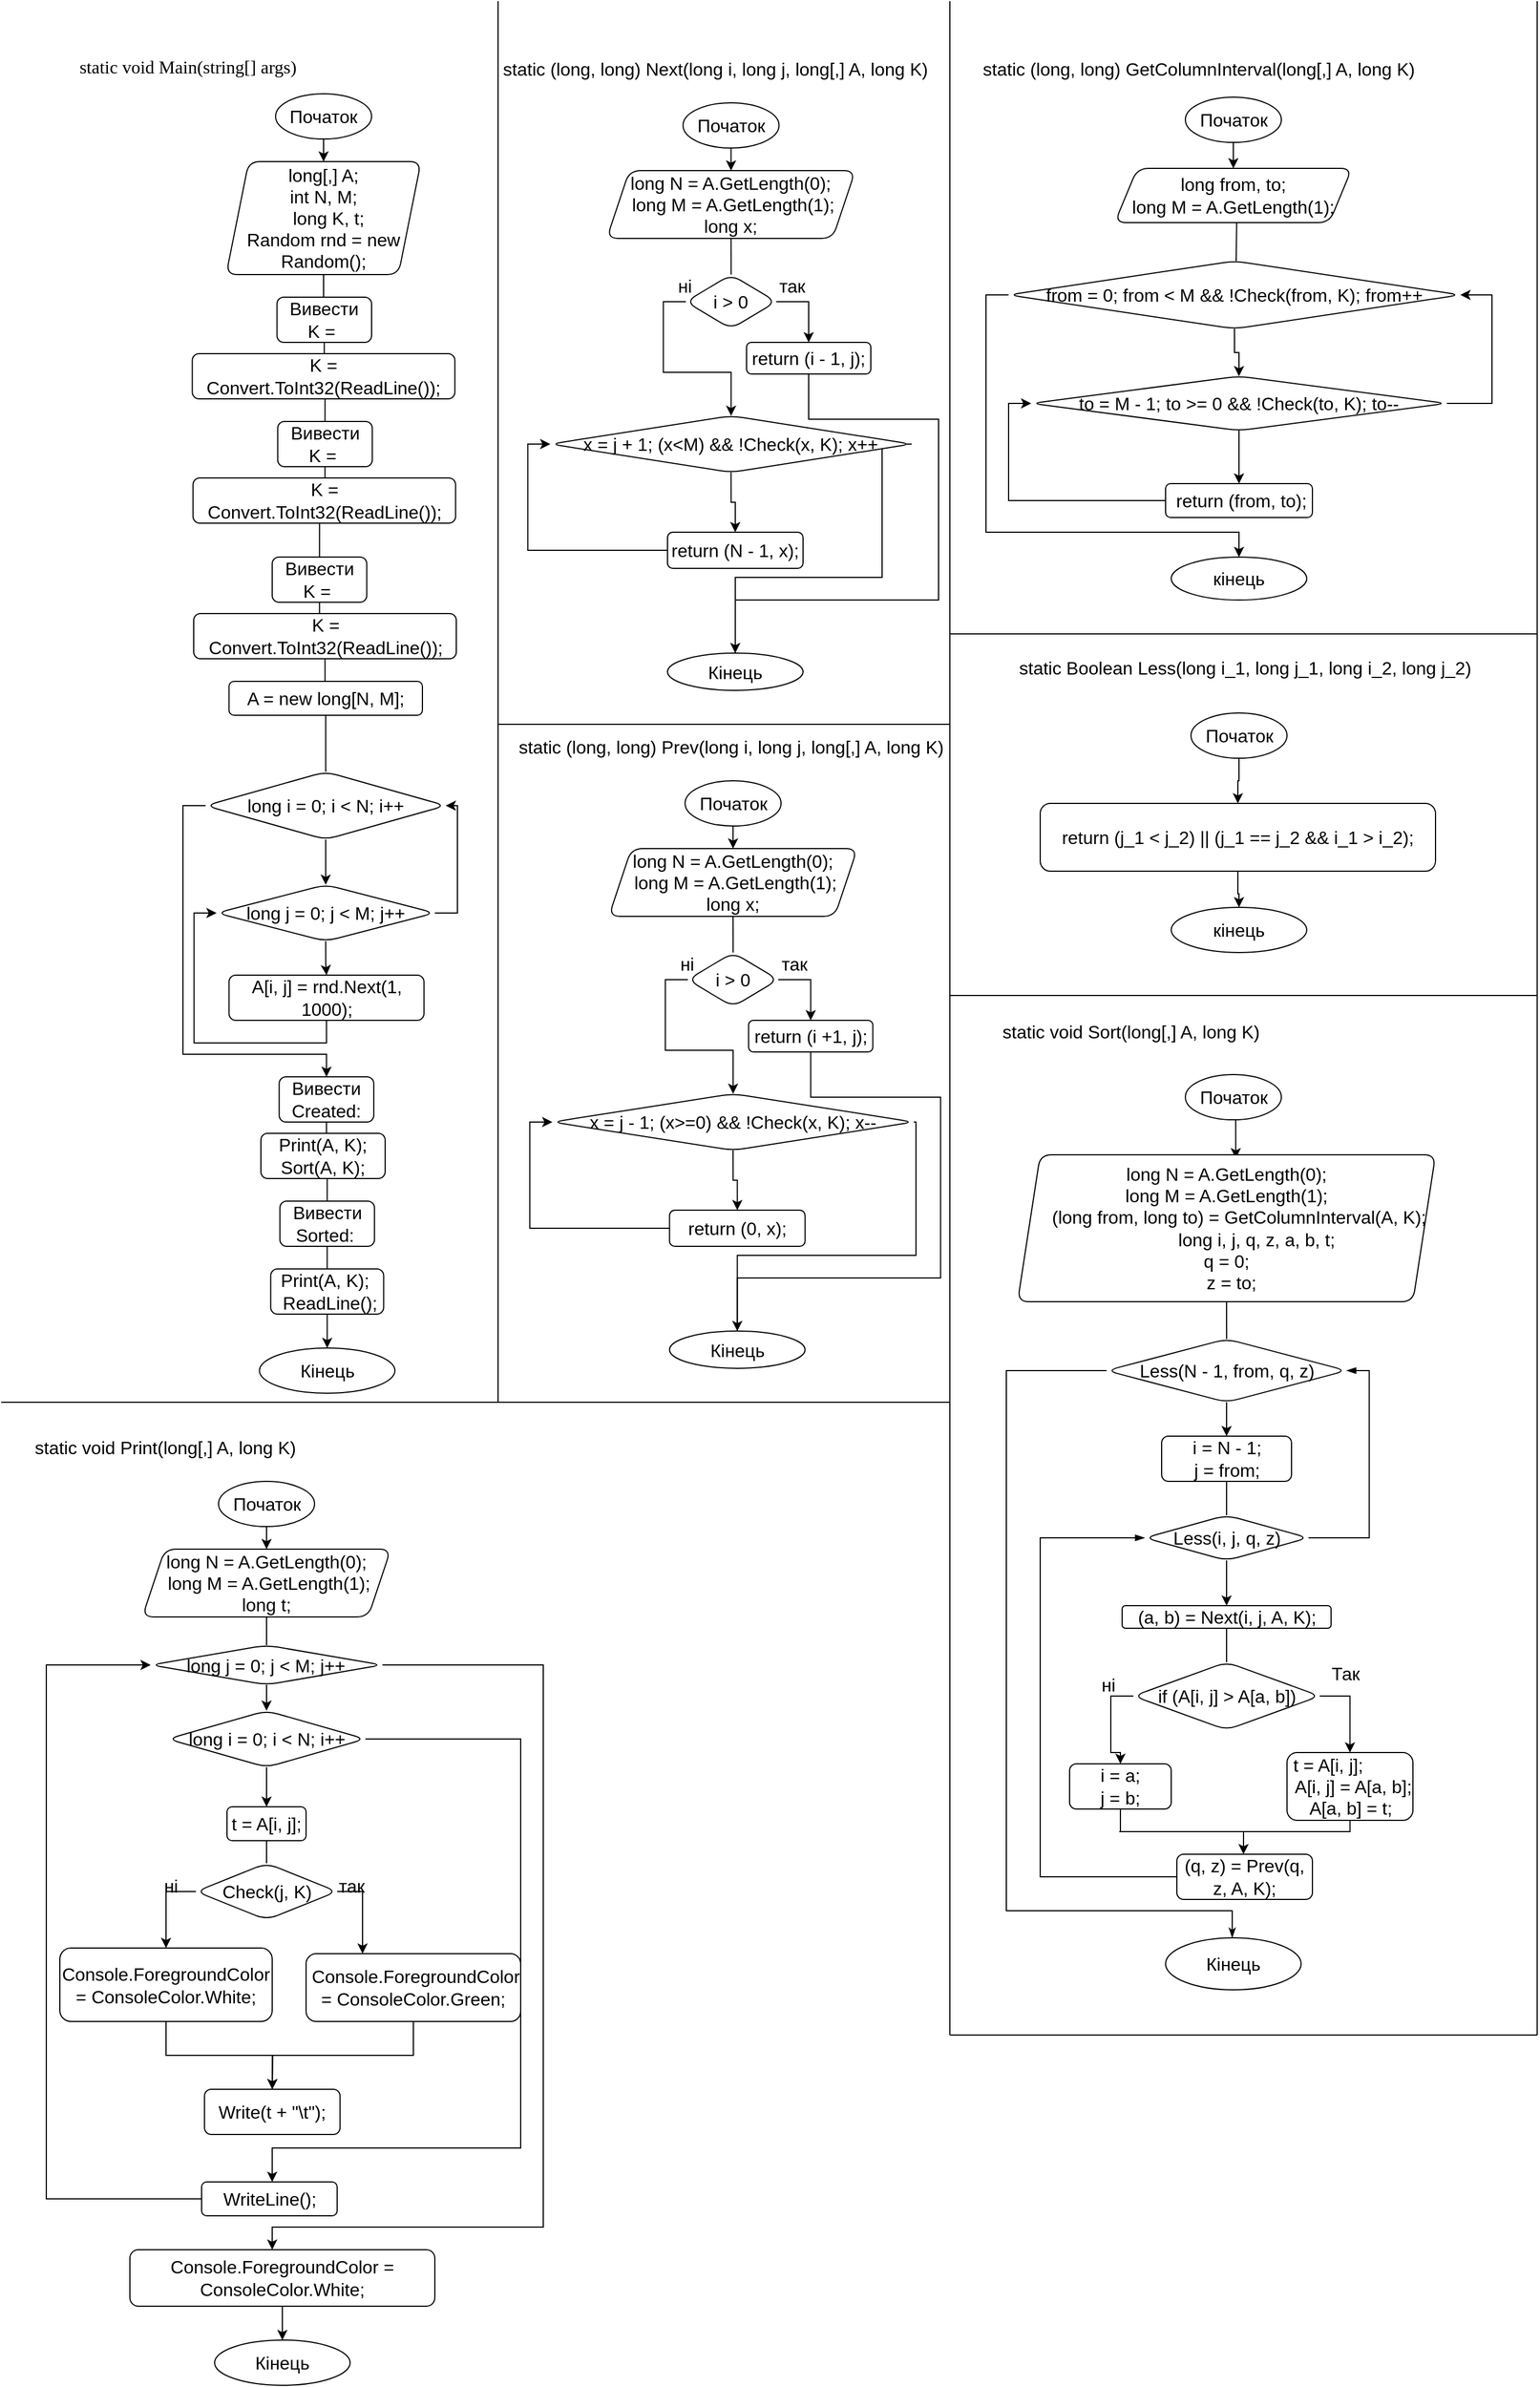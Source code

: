 <mxfile version="15.9.6" type="github">
  <diagram id="_CrB7jmD-zcUezFovFIp" name="Page-1">
    <mxGraphModel dx="889" dy="1256" grid="1" gridSize="10" guides="1" tooltips="1" connect="1" arrows="1" fold="1" page="1" pageScale="1" pageWidth="827" pageHeight="1169" math="0" shadow="0">
      <root>
        <mxCell id="0" />
        <mxCell id="1" parent="0" />
        <mxCell id="nzrLz13nqQp0oSJpw0R1-1" value="&lt;span lang=&quot;EN-US&quot; style=&quot;line-height: 107% ; font-family: &amp;#34;consolas&amp;#34;&quot;&gt;&lt;font style=&quot;font-size: 16px&quot;&gt;static void Main(string[] args)&lt;/font&gt;&lt;/span&gt;" style="text;html=1;align=center;verticalAlign=middle;resizable=0;points=[];autosize=1;strokeColor=none;fillColor=none;strokeWidth=12;" vertex="1" parent="1">
          <mxGeometry x="20" y="50" width="290" height="20" as="geometry" />
        </mxCell>
        <mxCell id="nzrLz13nqQp0oSJpw0R1-3" style="edgeStyle=orthogonalEdgeStyle;rounded=0;orthogonalLoop=1;jettySize=auto;html=1;exitX=0.5;exitY=1;exitDx=0;exitDy=0;fontSize=16;" edge="1" parent="1" source="nzrLz13nqQp0oSJpw0R1-2" target="nzrLz13nqQp0oSJpw0R1-4">
          <mxGeometry relative="1" as="geometry">
            <mxPoint x="286" y="152" as="targetPoint" />
            <Array as="points">
              <mxPoint x="286" y="152" />
              <mxPoint x="286" y="152" />
            </Array>
          </mxGeometry>
        </mxCell>
        <mxCell id="nzrLz13nqQp0oSJpw0R1-2" value="Початок" style="ellipse;whiteSpace=wrap;html=1;fontSize=16;strokeWidth=1;" vertex="1" parent="1">
          <mxGeometry x="243" y="82" width="85" height="40" as="geometry" />
        </mxCell>
        <mxCell id="nzrLz13nqQp0oSJpw0R1-6" style="edgeStyle=orthogonalEdgeStyle;rounded=0;orthogonalLoop=1;jettySize=auto;html=1;exitX=0.5;exitY=1;exitDx=0;exitDy=0;fontSize=16;endArrow=none;endFill=0;" edge="1" parent="1" source="nzrLz13nqQp0oSJpw0R1-4" target="nzrLz13nqQp0oSJpw0R1-8">
          <mxGeometry relative="1" as="geometry">
            <mxPoint x="286" y="262" as="targetPoint" />
          </mxGeometry>
        </mxCell>
        <mxCell id="nzrLz13nqQp0oSJpw0R1-4" value="&lt;div&gt;long[,] A;&lt;/div&gt;&lt;div&gt;int N, M;&lt;/div&gt;&lt;div&gt;&amp;nbsp; long K, t;&lt;/div&gt;&lt;div&gt;Random rnd = new Random();&lt;br&gt;&lt;/div&gt;" style="shape=parallelogram;perimeter=parallelogramPerimeter;whiteSpace=wrap;html=1;fixedSize=1;fontSize=16;strokeWidth=1;rounded=1;" vertex="1" parent="1">
          <mxGeometry x="199.25" y="142" width="172.5" height="100" as="geometry" />
        </mxCell>
        <mxCell id="nzrLz13nqQp0oSJpw0R1-9" style="edgeStyle=orthogonalEdgeStyle;rounded=0;orthogonalLoop=1;jettySize=auto;html=1;exitX=0.5;exitY=1;exitDx=0;exitDy=0;fontSize=16;endArrow=none;endFill=0;" edge="1" parent="1" source="nzrLz13nqQp0oSJpw0R1-8" target="nzrLz13nqQp0oSJpw0R1-10">
          <mxGeometry relative="1" as="geometry">
            <mxPoint x="286" y="312" as="targetPoint" />
          </mxGeometry>
        </mxCell>
        <mxCell id="nzrLz13nqQp0oSJpw0R1-8" value="Вивести&lt;br&gt;K =&amp;nbsp;" style="rounded=1;whiteSpace=wrap;html=1;fontSize=16;strokeWidth=1;" vertex="1" parent="1">
          <mxGeometry x="244.25" y="262" width="83.75" height="40" as="geometry" />
        </mxCell>
        <mxCell id="nzrLz13nqQp0oSJpw0R1-19" style="edgeStyle=orthogonalEdgeStyle;rounded=0;orthogonalLoop=1;jettySize=auto;html=1;exitX=0.5;exitY=1;exitDx=0;exitDy=0;entryX=0.5;entryY=0;entryDx=0;entryDy=0;fontSize=16;endArrow=none;endFill=0;" edge="1" parent="1" source="nzrLz13nqQp0oSJpw0R1-10" target="nzrLz13nqQp0oSJpw0R1-12">
          <mxGeometry relative="1" as="geometry" />
        </mxCell>
        <mxCell id="nzrLz13nqQp0oSJpw0R1-10" value="K = Convert.ToInt32(ReadLine());" style="rounded=1;whiteSpace=wrap;html=1;fontSize=16;strokeWidth=1;" vertex="1" parent="1">
          <mxGeometry x="169.25" y="312" width="232.5" height="40" as="geometry" />
        </mxCell>
        <mxCell id="nzrLz13nqQp0oSJpw0R1-11" style="edgeStyle=orthogonalEdgeStyle;rounded=0;orthogonalLoop=1;jettySize=auto;html=1;exitX=0.5;exitY=1;exitDx=0;exitDy=0;fontSize=16;endArrow=none;endFill=0;" edge="1" source="nzrLz13nqQp0oSJpw0R1-12" target="nzrLz13nqQp0oSJpw0R1-13" parent="1">
          <mxGeometry relative="1" as="geometry">
            <mxPoint x="286.63" y="422" as="targetPoint" />
          </mxGeometry>
        </mxCell>
        <mxCell id="nzrLz13nqQp0oSJpw0R1-12" value="Вивести&lt;br&gt;K =&amp;nbsp;" style="rounded=1;whiteSpace=wrap;html=1;fontSize=16;strokeWidth=1;" vertex="1" parent="1">
          <mxGeometry x="244.88" y="372" width="83.75" height="40" as="geometry" />
        </mxCell>
        <mxCell id="nzrLz13nqQp0oSJpw0R1-20" style="edgeStyle=orthogonalEdgeStyle;rounded=0;orthogonalLoop=1;jettySize=auto;html=1;exitX=0.5;exitY=1;exitDx=0;exitDy=0;entryX=0.5;entryY=0;entryDx=0;entryDy=0;fontSize=16;endArrow=none;endFill=0;" edge="1" parent="1" source="nzrLz13nqQp0oSJpw0R1-13" target="nzrLz13nqQp0oSJpw0R1-17">
          <mxGeometry relative="1" as="geometry" />
        </mxCell>
        <mxCell id="nzrLz13nqQp0oSJpw0R1-13" value="K = Convert.ToInt32(ReadLine());" style="rounded=1;whiteSpace=wrap;html=1;fontSize=16;strokeWidth=1;" vertex="1" parent="1">
          <mxGeometry x="169.88" y="422" width="232.5" height="40" as="geometry" />
        </mxCell>
        <mxCell id="nzrLz13nqQp0oSJpw0R1-16" style="edgeStyle=orthogonalEdgeStyle;rounded=0;orthogonalLoop=1;jettySize=auto;html=1;exitX=0.5;exitY=1;exitDx=0;exitDy=0;fontSize=16;endArrow=none;endFill=0;" edge="1" source="nzrLz13nqQp0oSJpw0R1-17" target="nzrLz13nqQp0oSJpw0R1-18" parent="1">
          <mxGeometry relative="1" as="geometry">
            <mxPoint x="287.26" y="542" as="targetPoint" />
          </mxGeometry>
        </mxCell>
        <mxCell id="nzrLz13nqQp0oSJpw0R1-17" value="Вивести&lt;br&gt;K =&amp;nbsp;" style="rounded=1;whiteSpace=wrap;html=1;fontSize=16;strokeWidth=1;" vertex="1" parent="1">
          <mxGeometry x="240" y="492" width="83.75" height="40" as="geometry" />
        </mxCell>
        <mxCell id="nzrLz13nqQp0oSJpw0R1-21" style="edgeStyle=orthogonalEdgeStyle;rounded=0;orthogonalLoop=1;jettySize=auto;html=1;exitX=0.5;exitY=1;exitDx=0;exitDy=0;fontSize=16;endArrow=none;endFill=0;" edge="1" parent="1" source="nzrLz13nqQp0oSJpw0R1-18" target="nzrLz13nqQp0oSJpw0R1-22">
          <mxGeometry relative="1" as="geometry">
            <mxPoint x="287" y="602" as="targetPoint" />
          </mxGeometry>
        </mxCell>
        <mxCell id="nzrLz13nqQp0oSJpw0R1-18" value="K = Convert.ToInt32(ReadLine());" style="rounded=1;whiteSpace=wrap;html=1;fontSize=16;strokeWidth=1;" vertex="1" parent="1">
          <mxGeometry x="170.51" y="542" width="232.5" height="40" as="geometry" />
        </mxCell>
        <mxCell id="nzrLz13nqQp0oSJpw0R1-23" style="edgeStyle=orthogonalEdgeStyle;rounded=0;orthogonalLoop=1;jettySize=auto;html=1;exitX=0.5;exitY=1;exitDx=0;exitDy=0;fontSize=16;endArrow=none;endFill=0;" edge="1" parent="1" source="nzrLz13nqQp0oSJpw0R1-22" target="nzrLz13nqQp0oSJpw0R1-24">
          <mxGeometry relative="1" as="geometry">
            <mxPoint x="286.909" y="662" as="targetPoint" />
          </mxGeometry>
        </mxCell>
        <mxCell id="nzrLz13nqQp0oSJpw0R1-22" value="A = new long[N, M];" style="rounded=1;whiteSpace=wrap;html=1;fontSize=16;strokeWidth=1;" vertex="1" parent="1">
          <mxGeometry x="201.76" y="602" width="171.24" height="30" as="geometry" />
        </mxCell>
        <mxCell id="nzrLz13nqQp0oSJpw0R1-25" style="edgeStyle=orthogonalEdgeStyle;rounded=0;orthogonalLoop=1;jettySize=auto;html=1;exitX=0.5;exitY=1;exitDx=0;exitDy=0;fontSize=16;endArrow=classic;endFill=1;" edge="1" parent="1" source="nzrLz13nqQp0oSJpw0R1-24" target="nzrLz13nqQp0oSJpw0R1-26">
          <mxGeometry relative="1" as="geometry">
            <mxPoint x="287.75" y="782.0" as="targetPoint" />
          </mxGeometry>
        </mxCell>
        <mxCell id="nzrLz13nqQp0oSJpw0R1-31" style="edgeStyle=orthogonalEdgeStyle;rounded=0;orthogonalLoop=1;jettySize=auto;html=1;exitX=0;exitY=0.5;exitDx=0;exitDy=0;fontSize=16;endArrow=classic;endFill=1;entryX=0.5;entryY=0;entryDx=0;entryDy=0;" edge="1" parent="1" source="nzrLz13nqQp0oSJpw0R1-24" target="nzrLz13nqQp0oSJpw0R1-34">
          <mxGeometry relative="1" as="geometry">
            <mxPoint x="290" y="972.0" as="targetPoint" />
            <Array as="points">
              <mxPoint x="161" y="712" />
              <mxPoint x="161" y="932" />
              <mxPoint x="288" y="932" />
            </Array>
          </mxGeometry>
        </mxCell>
        <mxCell id="nzrLz13nqQp0oSJpw0R1-24" value="long i = 0; i &amp;lt; N; i++" style="rhombus;whiteSpace=wrap;html=1;rounded=1;fontSize=16;strokeWidth=1;" vertex="1" parent="1">
          <mxGeometry x="181.07" y="682" width="212.61" height="60" as="geometry" />
        </mxCell>
        <mxCell id="nzrLz13nqQp0oSJpw0R1-27" style="edgeStyle=orthogonalEdgeStyle;rounded=0;orthogonalLoop=1;jettySize=auto;html=1;exitX=0.5;exitY=1;exitDx=0;exitDy=0;fontSize=16;endArrow=classic;endFill=1;" edge="1" parent="1" source="nzrLz13nqQp0oSJpw0R1-26" target="nzrLz13nqQp0oSJpw0R1-28">
          <mxGeometry relative="1" as="geometry">
            <mxPoint x="287.75" y="862.0" as="targetPoint" />
          </mxGeometry>
        </mxCell>
        <mxCell id="nzrLz13nqQp0oSJpw0R1-30" style="edgeStyle=orthogonalEdgeStyle;rounded=0;orthogonalLoop=1;jettySize=auto;html=1;exitX=1;exitY=0.5;exitDx=0;exitDy=0;entryX=1;entryY=0.5;entryDx=0;entryDy=0;fontSize=16;endArrow=classic;endFill=1;" edge="1" parent="1" source="nzrLz13nqQp0oSJpw0R1-26" target="nzrLz13nqQp0oSJpw0R1-24">
          <mxGeometry relative="1" as="geometry" />
        </mxCell>
        <mxCell id="nzrLz13nqQp0oSJpw0R1-26" value="long j = 0; j &amp;lt; M; j++" style="rhombus;whiteSpace=wrap;html=1;rounded=1;fontSize=16;strokeWidth=1;" vertex="1" parent="1">
          <mxGeometry x="190.76" y="782" width="193.24" height="50" as="geometry" />
        </mxCell>
        <mxCell id="nzrLz13nqQp0oSJpw0R1-29" style="edgeStyle=orthogonalEdgeStyle;rounded=0;orthogonalLoop=1;jettySize=auto;html=1;exitX=0.5;exitY=1;exitDx=0;exitDy=0;fontSize=16;endArrow=classic;endFill=1;entryX=0;entryY=0.5;entryDx=0;entryDy=0;" edge="1" parent="1" source="nzrLz13nqQp0oSJpw0R1-28" target="nzrLz13nqQp0oSJpw0R1-26">
          <mxGeometry relative="1" as="geometry">
            <mxPoint x="120" y="812.0" as="targetPoint" />
          </mxGeometry>
        </mxCell>
        <mxCell id="nzrLz13nqQp0oSJpw0R1-28" value="A[i, j] = rnd.Next(1, 1000);" style="rounded=1;whiteSpace=wrap;html=1;fontSize=16;strokeWidth=1;" vertex="1" parent="1">
          <mxGeometry x="201.76" y="862" width="172.62" height="40" as="geometry" />
        </mxCell>
        <mxCell id="nzrLz13nqQp0oSJpw0R1-33" style="edgeStyle=orthogonalEdgeStyle;rounded=0;orthogonalLoop=1;jettySize=auto;html=1;exitX=0.5;exitY=1;exitDx=0;exitDy=0;fontSize=16;endArrow=none;endFill=0;" edge="1" source="nzrLz13nqQp0oSJpw0R1-34" target="nzrLz13nqQp0oSJpw0R1-36" parent="1">
          <mxGeometry relative="1" as="geometry">
            <mxPoint x="287.94" y="1002" as="targetPoint" />
          </mxGeometry>
        </mxCell>
        <mxCell id="nzrLz13nqQp0oSJpw0R1-34" value="Вивести&lt;br&gt;Created:" style="rounded=1;whiteSpace=wrap;html=1;fontSize=16;strokeWidth=1;" vertex="1" parent="1">
          <mxGeometry x="246.19" y="952" width="83.75" height="40" as="geometry" />
        </mxCell>
        <mxCell id="nzrLz13nqQp0oSJpw0R1-35" style="edgeStyle=orthogonalEdgeStyle;rounded=0;orthogonalLoop=1;jettySize=auto;html=1;exitX=0.5;exitY=1;exitDx=0;exitDy=0;entryX=0.5;entryY=0;entryDx=0;entryDy=0;fontSize=16;endArrow=none;endFill=0;" edge="1" source="nzrLz13nqQp0oSJpw0R1-36" target="nzrLz13nqQp0oSJpw0R1-38" parent="1">
          <mxGeometry relative="1" as="geometry" />
        </mxCell>
        <mxCell id="nzrLz13nqQp0oSJpw0R1-36" value="Print(A, K);&lt;br&gt;Sort(A, K);" style="rounded=1;whiteSpace=wrap;html=1;fontSize=16;strokeWidth=1;" vertex="1" parent="1">
          <mxGeometry x="230" y="1002" width="110" height="40" as="geometry" />
        </mxCell>
        <mxCell id="nzrLz13nqQp0oSJpw0R1-37" style="edgeStyle=orthogonalEdgeStyle;rounded=0;orthogonalLoop=1;jettySize=auto;html=1;exitX=0.5;exitY=1;exitDx=0;exitDy=0;fontSize=16;endArrow=none;endFill=0;entryX=0.5;entryY=0;entryDx=0;entryDy=0;" edge="1" source="nzrLz13nqQp0oSJpw0R1-38" target="nzrLz13nqQp0oSJpw0R1-45" parent="1">
          <mxGeometry relative="1" as="geometry">
            <mxPoint x="288.7" y="1117" as="targetPoint" />
          </mxGeometry>
        </mxCell>
        <mxCell id="nzrLz13nqQp0oSJpw0R1-38" value="Вивести&lt;br&gt;Sorted:&amp;nbsp;" style="rounded=1;whiteSpace=wrap;html=1;fontSize=16;strokeWidth=1;" vertex="1" parent="1">
          <mxGeometry x="246.82" y="1062" width="83.75" height="40" as="geometry" />
        </mxCell>
        <mxCell id="nzrLz13nqQp0oSJpw0R1-46" style="edgeStyle=orthogonalEdgeStyle;rounded=0;orthogonalLoop=1;jettySize=auto;html=1;exitX=0.5;exitY=1;exitDx=0;exitDy=0;fontSize=16;endArrow=classic;endFill=1;" edge="1" parent="1" source="nzrLz13nqQp0oSJpw0R1-45" target="nzrLz13nqQp0oSJpw0R1-47">
          <mxGeometry relative="1" as="geometry">
            <mxPoint x="288.412" y="1192" as="targetPoint" />
          </mxGeometry>
        </mxCell>
        <mxCell id="nzrLz13nqQp0oSJpw0R1-45" value="&lt;div&gt;Print(A, K);&lt;span&gt;&amp;nbsp; &amp;nbsp;ReadLine();&lt;/span&gt;&lt;/div&gt;" style="rounded=1;whiteSpace=wrap;html=1;fontSize=16;strokeWidth=1;" vertex="1" parent="1">
          <mxGeometry x="238.69" y="1122" width="100" height="40" as="geometry" />
        </mxCell>
        <mxCell id="nzrLz13nqQp0oSJpw0R1-47" value="Кінець" style="ellipse;whiteSpace=wrap;html=1;rounded=1;fontSize=16;strokeWidth=1;" vertex="1" parent="1">
          <mxGeometry x="228.69" y="1192" width="120" height="40" as="geometry" />
        </mxCell>
        <mxCell id="nzrLz13nqQp0oSJpw0R1-48" value="static (long, long) Next(long i, long j, long[,] A, long K)" style="text;html=1;align=center;verticalAlign=middle;resizable=0;points=[];autosize=1;strokeColor=none;fillColor=none;fontSize=16;" vertex="1" parent="1">
          <mxGeometry x="437" y="50" width="390" height="20" as="geometry" />
        </mxCell>
        <mxCell id="nzrLz13nqQp0oSJpw0R1-49" value="" style="endArrow=none;html=1;rounded=0;fontSize=16;" edge="1" parent="1">
          <mxGeometry width="50" height="50" relative="1" as="geometry">
            <mxPoint x="440" y="1240" as="sourcePoint" />
            <mxPoint x="440" as="targetPoint" />
          </mxGeometry>
        </mxCell>
        <mxCell id="nzrLz13nqQp0oSJpw0R1-50" style="edgeStyle=orthogonalEdgeStyle;rounded=0;orthogonalLoop=1;jettySize=auto;html=1;exitX=0.5;exitY=1;exitDx=0;exitDy=0;fontSize=16;" edge="1" source="nzrLz13nqQp0oSJpw0R1-51" target="nzrLz13nqQp0oSJpw0R1-53" parent="1">
          <mxGeometry relative="1" as="geometry">
            <mxPoint x="646.75" y="160" as="targetPoint" />
            <Array as="points">
              <mxPoint x="646.75" y="160" />
              <mxPoint x="646.75" y="160" />
            </Array>
          </mxGeometry>
        </mxCell>
        <mxCell id="nzrLz13nqQp0oSJpw0R1-51" value="Початок" style="ellipse;whiteSpace=wrap;html=1;fontSize=16;strokeWidth=1;" vertex="1" parent="1">
          <mxGeometry x="603.75" y="90" width="85" height="40" as="geometry" />
        </mxCell>
        <mxCell id="nzrLz13nqQp0oSJpw0R1-52" style="edgeStyle=orthogonalEdgeStyle;rounded=0;orthogonalLoop=1;jettySize=auto;html=1;exitX=0.5;exitY=1;exitDx=0;exitDy=0;fontSize=16;endArrow=none;endFill=0;" edge="1" source="nzrLz13nqQp0oSJpw0R1-53" parent="1" target="nzrLz13nqQp0oSJpw0R1-54">
          <mxGeometry relative="1" as="geometry">
            <mxPoint x="647" y="250" as="targetPoint" />
          </mxGeometry>
        </mxCell>
        <mxCell id="nzrLz13nqQp0oSJpw0R1-53" value="&lt;div&gt;&lt;div&gt;long N = A.GetLength(0);&lt;/div&gt;&lt;div&gt;&amp;nbsp;long M = A.GetLength(1);&lt;/div&gt;&lt;/div&gt;&lt;div&gt;long x;&lt;br&gt;&lt;/div&gt;" style="shape=parallelogram;perimeter=parallelogramPerimeter;whiteSpace=wrap;html=1;fixedSize=1;fontSize=16;strokeWidth=1;rounded=1;" vertex="1" parent="1">
          <mxGeometry x="536.25" y="150" width="220" height="60" as="geometry" />
        </mxCell>
        <mxCell id="nzrLz13nqQp0oSJpw0R1-55" style="edgeStyle=orthogonalEdgeStyle;rounded=0;orthogonalLoop=1;jettySize=auto;html=1;exitX=1;exitY=0.5;exitDx=0;exitDy=0;fontSize=16;endArrow=classic;endFill=1;" edge="1" parent="1" source="nzrLz13nqQp0oSJpw0R1-54" target="nzrLz13nqQp0oSJpw0R1-59">
          <mxGeometry relative="1" as="geometry">
            <mxPoint x="720" y="320" as="targetPoint" />
          </mxGeometry>
        </mxCell>
        <mxCell id="nzrLz13nqQp0oSJpw0R1-56" style="edgeStyle=orthogonalEdgeStyle;rounded=0;orthogonalLoop=1;jettySize=auto;html=1;exitX=0;exitY=0.5;exitDx=0;exitDy=0;fontSize=16;endArrow=classic;endFill=1;" edge="1" parent="1" source="nzrLz13nqQp0oSJpw0R1-54" target="nzrLz13nqQp0oSJpw0R1-61">
          <mxGeometry relative="1" as="geometry">
            <mxPoint x="650.0" y="350" as="targetPoint" />
          </mxGeometry>
        </mxCell>
        <mxCell id="nzrLz13nqQp0oSJpw0R1-54" value="i &amp;gt; 0" style="rhombus;whiteSpace=wrap;html=1;rounded=1;fontSize=16;strokeWidth=1;" vertex="1" parent="1">
          <mxGeometry x="606.25" y="242" width="80" height="48" as="geometry" />
        </mxCell>
        <mxCell id="nzrLz13nqQp0oSJpw0R1-57" value="так" style="text;html=1;align=center;verticalAlign=middle;resizable=0;points=[];autosize=1;strokeColor=none;fillColor=none;fontSize=16;" vertex="1" parent="1">
          <mxGeometry x="680" y="242" width="40" height="20" as="geometry" />
        </mxCell>
        <mxCell id="nzrLz13nqQp0oSJpw0R1-58" value="ні" style="text;html=1;align=center;verticalAlign=middle;resizable=0;points=[];autosize=1;strokeColor=none;fillColor=none;fontSize=16;" vertex="1" parent="1">
          <mxGeometry x="590" y="242" width="30" height="20" as="geometry" />
        </mxCell>
        <mxCell id="nzrLz13nqQp0oSJpw0R1-64" style="edgeStyle=orthogonalEdgeStyle;rounded=0;orthogonalLoop=1;jettySize=auto;html=1;exitX=0.5;exitY=0;exitDx=0;exitDy=0;fontSize=16;endArrow=none;endFill=0;" edge="1" parent="1" source="nzrLz13nqQp0oSJpw0R1-59">
          <mxGeometry relative="1" as="geometry">
            <mxPoint x="650" y="597" as="targetPoint" />
            <mxPoint x="715" y="297" as="sourcePoint" />
            <Array as="points">
              <mxPoint x="715" y="370" />
              <mxPoint x="830" y="370" />
              <mxPoint x="830" y="530" />
              <mxPoint x="650" y="530" />
            </Array>
          </mxGeometry>
        </mxCell>
        <mxCell id="nzrLz13nqQp0oSJpw0R1-59" value="return (i - 1, j);" style="rounded=1;whiteSpace=wrap;html=1;fontSize=16;strokeWidth=1;" vertex="1" parent="1">
          <mxGeometry x="660" y="302" width="110" height="28" as="geometry" />
        </mxCell>
        <mxCell id="joO3hJPOTFWpYZf8FIq4-27" style="edgeStyle=orthogonalEdgeStyle;rounded=0;orthogonalLoop=1;jettySize=auto;html=1;exitX=0.5;exitY=1;exitDx=0;exitDy=0;entryX=0.5;entryY=0;entryDx=0;entryDy=0;fontSize=16;endArrow=classic;endFill=1;" edge="1" parent="1" source="nzrLz13nqQp0oSJpw0R1-61" target="nzrLz13nqQp0oSJpw0R1-65">
          <mxGeometry relative="1" as="geometry" />
        </mxCell>
        <mxCell id="joO3hJPOTFWpYZf8FIq4-28" style="edgeStyle=orthogonalEdgeStyle;rounded=0;orthogonalLoop=1;jettySize=auto;html=1;exitX=1;exitY=0.5;exitDx=0;exitDy=0;fontSize=16;endArrow=classic;endFill=1;" edge="1" parent="1" source="nzrLz13nqQp0oSJpw0R1-61" target="nzrLz13nqQp0oSJpw0R1-66">
          <mxGeometry relative="1" as="geometry">
            <Array as="points">
              <mxPoint x="780" y="392" />
              <mxPoint x="780" y="510" />
              <mxPoint x="650" y="510" />
            </Array>
          </mxGeometry>
        </mxCell>
        <mxCell id="nzrLz13nqQp0oSJpw0R1-61" value="x = j + 1; (x&amp;lt;M) &amp;amp;&amp;amp; !Check(x, K); x++" style="rhombus;whiteSpace=wrap;html=1;rounded=1;fontSize=16;strokeWidth=1;" vertex="1" parent="1">
          <mxGeometry x="486.25" y="367" width="320" height="50" as="geometry" />
        </mxCell>
        <mxCell id="nzrLz13nqQp0oSJpw0R1-72" style="edgeStyle=orthogonalEdgeStyle;rounded=0;orthogonalLoop=1;jettySize=auto;html=1;exitX=0;exitY=0.5;exitDx=0;exitDy=0;entryX=0;entryY=0.5;entryDx=0;entryDy=0;fontSize=16;endArrow=classic;endFill=1;" edge="1" parent="1" source="nzrLz13nqQp0oSJpw0R1-65" target="nzrLz13nqQp0oSJpw0R1-61">
          <mxGeometry relative="1" as="geometry" />
        </mxCell>
        <mxCell id="nzrLz13nqQp0oSJpw0R1-65" value="return (N - 1, x);" style="rounded=1;whiteSpace=wrap;html=1;fontSize=16;strokeWidth=1;" vertex="1" parent="1">
          <mxGeometry x="590" y="470" width="120" height="32" as="geometry" />
        </mxCell>
        <mxCell id="nzrLz13nqQp0oSJpw0R1-66" value="Кінець" style="ellipse;whiteSpace=wrap;html=1;rounded=1;fontSize=16;strokeWidth=1;" vertex="1" parent="1">
          <mxGeometry x="590" y="577" width="120" height="33" as="geometry" />
        </mxCell>
        <mxCell id="nzrLz13nqQp0oSJpw0R1-67" value="" style="endArrow=none;html=1;rounded=0;fontSize=16;" edge="1" parent="1">
          <mxGeometry width="50" height="50" relative="1" as="geometry">
            <mxPoint x="840" y="1240" as="sourcePoint" />
            <mxPoint x="840" as="targetPoint" />
          </mxGeometry>
        </mxCell>
        <mxCell id="nzrLz13nqQp0oSJpw0R1-68" value="" style="endArrow=none;html=1;rounded=0;fontSize=16;" edge="1" parent="1">
          <mxGeometry width="50" height="50" relative="1" as="geometry">
            <mxPoint x="440" y="640" as="sourcePoint" />
            <mxPoint x="840" y="640" as="targetPoint" />
          </mxGeometry>
        </mxCell>
        <mxCell id="nzrLz13nqQp0oSJpw0R1-69" value="static (long, long) Prev(long i, long j, long[,] A, long K)" style="text;html=1;align=center;verticalAlign=middle;resizable=0;points=[];autosize=1;strokeColor=none;fillColor=none;fontSize=16;" vertex="1" parent="1">
          <mxGeometry x="451.25" y="650" width="390" height="20" as="geometry" />
        </mxCell>
        <mxCell id="nzrLz13nqQp0oSJpw0R1-90" style="edgeStyle=orthogonalEdgeStyle;rounded=0;orthogonalLoop=1;jettySize=auto;html=1;exitX=0.5;exitY=1;exitDx=0;exitDy=0;fontSize=16;" edge="1" source="nzrLz13nqQp0oSJpw0R1-91" target="nzrLz13nqQp0oSJpw0R1-93" parent="1">
          <mxGeometry relative="1" as="geometry">
            <mxPoint x="648.55" y="760" as="targetPoint" />
            <Array as="points">
              <mxPoint x="648.55" y="760" />
              <mxPoint x="648.55" y="760" />
            </Array>
          </mxGeometry>
        </mxCell>
        <mxCell id="nzrLz13nqQp0oSJpw0R1-91" value="Початок" style="ellipse;whiteSpace=wrap;html=1;fontSize=16;strokeWidth=1;" vertex="1" parent="1">
          <mxGeometry x="605.55" y="690" width="85" height="40" as="geometry" />
        </mxCell>
        <mxCell id="nzrLz13nqQp0oSJpw0R1-92" style="edgeStyle=orthogonalEdgeStyle;rounded=0;orthogonalLoop=1;jettySize=auto;html=1;exitX=0.5;exitY=1;exitDx=0;exitDy=0;fontSize=16;endArrow=none;endFill=0;" edge="1" source="nzrLz13nqQp0oSJpw0R1-93" target="nzrLz13nqQp0oSJpw0R1-96" parent="1">
          <mxGeometry relative="1" as="geometry">
            <mxPoint x="648.8" y="850" as="targetPoint" />
          </mxGeometry>
        </mxCell>
        <mxCell id="nzrLz13nqQp0oSJpw0R1-93" value="&lt;div&gt;&lt;div&gt;long N = A.GetLength(0);&lt;/div&gt;&lt;div&gt;&amp;nbsp;long M = A.GetLength(1);&lt;/div&gt;&lt;/div&gt;&lt;div&gt;long x;&lt;br&gt;&lt;/div&gt;" style="shape=parallelogram;perimeter=parallelogramPerimeter;whiteSpace=wrap;html=1;fixedSize=1;fontSize=16;strokeWidth=1;rounded=1;" vertex="1" parent="1">
          <mxGeometry x="538.05" y="750" width="220" height="60" as="geometry" />
        </mxCell>
        <mxCell id="nzrLz13nqQp0oSJpw0R1-94" style="edgeStyle=orthogonalEdgeStyle;rounded=0;orthogonalLoop=1;jettySize=auto;html=1;exitX=1;exitY=0.5;exitDx=0;exitDy=0;fontSize=16;endArrow=classic;endFill=1;" edge="1" source="nzrLz13nqQp0oSJpw0R1-96" target="nzrLz13nqQp0oSJpw0R1-100" parent="1">
          <mxGeometry relative="1" as="geometry">
            <mxPoint x="721.8" y="920" as="targetPoint" />
          </mxGeometry>
        </mxCell>
        <mxCell id="nzrLz13nqQp0oSJpw0R1-95" style="edgeStyle=orthogonalEdgeStyle;rounded=0;orthogonalLoop=1;jettySize=auto;html=1;exitX=0;exitY=0.5;exitDx=0;exitDy=0;fontSize=16;endArrow=classic;endFill=1;" edge="1" source="nzrLz13nqQp0oSJpw0R1-96" target="nzrLz13nqQp0oSJpw0R1-102" parent="1">
          <mxGeometry relative="1" as="geometry">
            <mxPoint x="651.8" y="950" as="targetPoint" />
          </mxGeometry>
        </mxCell>
        <mxCell id="nzrLz13nqQp0oSJpw0R1-96" value="i &amp;gt; 0" style="rhombus;whiteSpace=wrap;html=1;rounded=1;fontSize=16;strokeWidth=1;" vertex="1" parent="1">
          <mxGeometry x="608.05" y="842" width="80" height="48" as="geometry" />
        </mxCell>
        <mxCell id="nzrLz13nqQp0oSJpw0R1-97" value="так" style="text;html=1;align=center;verticalAlign=middle;resizable=0;points=[];autosize=1;strokeColor=none;fillColor=none;fontSize=16;" vertex="1" parent="1">
          <mxGeometry x="681.8" y="842" width="40" height="20" as="geometry" />
        </mxCell>
        <mxCell id="nzrLz13nqQp0oSJpw0R1-98" value="ні" style="text;html=1;align=center;verticalAlign=middle;resizable=0;points=[];autosize=1;strokeColor=none;fillColor=none;fontSize=16;" vertex="1" parent="1">
          <mxGeometry x="591.8" y="842" width="30" height="20" as="geometry" />
        </mxCell>
        <mxCell id="nzrLz13nqQp0oSJpw0R1-99" style="edgeStyle=orthogonalEdgeStyle;rounded=0;orthogonalLoop=1;jettySize=auto;html=1;exitX=0.5;exitY=0;exitDx=0;exitDy=0;fontSize=16;endArrow=none;endFill=0;" edge="1" source="nzrLz13nqQp0oSJpw0R1-100" parent="1">
          <mxGeometry relative="1" as="geometry">
            <mxPoint x="651.8" y="1197" as="targetPoint" />
            <mxPoint x="716.8" y="897" as="sourcePoint" />
            <Array as="points">
              <mxPoint x="716.8" y="970" />
              <mxPoint x="831.8" y="970" />
              <mxPoint x="831.8" y="1130" />
              <mxPoint x="651.8" y="1130" />
            </Array>
          </mxGeometry>
        </mxCell>
        <mxCell id="nzrLz13nqQp0oSJpw0R1-100" value="return (i +1, j);" style="rounded=1;whiteSpace=wrap;html=1;fontSize=16;strokeWidth=1;" vertex="1" parent="1">
          <mxGeometry x="661.8" y="902" width="110" height="28" as="geometry" />
        </mxCell>
        <mxCell id="joO3hJPOTFWpYZf8FIq4-29" style="edgeStyle=orthogonalEdgeStyle;rounded=0;orthogonalLoop=1;jettySize=auto;html=1;exitX=0.5;exitY=1;exitDx=0;exitDy=0;fontSize=16;endArrow=classic;endFill=1;" edge="1" parent="1" source="nzrLz13nqQp0oSJpw0R1-102" target="nzrLz13nqQp0oSJpw0R1-105">
          <mxGeometry relative="1" as="geometry" />
        </mxCell>
        <mxCell id="joO3hJPOTFWpYZf8FIq4-30" style="edgeStyle=orthogonalEdgeStyle;rounded=0;orthogonalLoop=1;jettySize=auto;html=1;exitX=1;exitY=0.5;exitDx=0;exitDy=0;entryX=0.5;entryY=0;entryDx=0;entryDy=0;fontSize=16;endArrow=classic;endFill=1;" edge="1" parent="1" source="nzrLz13nqQp0oSJpw0R1-102" target="nzrLz13nqQp0oSJpw0R1-106">
          <mxGeometry relative="1" as="geometry">
            <Array as="points">
              <mxPoint x="810" y="992" />
              <mxPoint x="810" y="1110" />
              <mxPoint x="652" y="1110" />
            </Array>
          </mxGeometry>
        </mxCell>
        <mxCell id="nzrLz13nqQp0oSJpw0R1-102" value="x = j - 1; (x&amp;gt;=0) &amp;amp;&amp;amp; !Check(x, K); x--" style="rhombus;whiteSpace=wrap;html=1;rounded=1;fontSize=16;strokeWidth=1;" vertex="1" parent="1">
          <mxGeometry x="488.05" y="967" width="320" height="50" as="geometry" />
        </mxCell>
        <mxCell id="nzrLz13nqQp0oSJpw0R1-104" style="edgeStyle=orthogonalEdgeStyle;rounded=0;orthogonalLoop=1;jettySize=auto;html=1;exitX=0;exitY=0.5;exitDx=0;exitDy=0;entryX=0;entryY=0.5;entryDx=0;entryDy=0;fontSize=16;endArrow=classic;endFill=1;" edge="1" source="nzrLz13nqQp0oSJpw0R1-105" target="nzrLz13nqQp0oSJpw0R1-102" parent="1">
          <mxGeometry relative="1" as="geometry" />
        </mxCell>
        <mxCell id="nzrLz13nqQp0oSJpw0R1-105" value="return (0, x);" style="rounded=1;whiteSpace=wrap;html=1;fontSize=16;strokeWidth=1;" vertex="1" parent="1">
          <mxGeometry x="591.8" y="1070" width="120" height="32" as="geometry" />
        </mxCell>
        <mxCell id="nzrLz13nqQp0oSJpw0R1-106" value="Кінець" style="ellipse;whiteSpace=wrap;html=1;rounded=1;fontSize=16;strokeWidth=1;" vertex="1" parent="1">
          <mxGeometry x="591.8" y="1177" width="120" height="33" as="geometry" />
        </mxCell>
        <mxCell id="nzrLz13nqQp0oSJpw0R1-107" value="" style="endArrow=none;html=1;rounded=0;fontSize=16;" edge="1" parent="1">
          <mxGeometry width="50" height="50" relative="1" as="geometry">
            <mxPoint y="1240" as="sourcePoint" />
            <mxPoint x="840" y="1240" as="targetPoint" />
          </mxGeometry>
        </mxCell>
        <mxCell id="nzrLz13nqQp0oSJpw0R1-109" value="static (long, long) GetColumnInterval(long[,] A, long K)" style="text;html=1;align=center;verticalAlign=middle;resizable=0;points=[];autosize=1;strokeColor=none;fillColor=none;fontSize=16;" vertex="1" parent="1">
          <mxGeometry x="860" y="50" width="400" height="20" as="geometry" />
        </mxCell>
        <mxCell id="nzrLz13nqQp0oSJpw0R1-116" style="edgeStyle=orthogonalEdgeStyle;rounded=0;orthogonalLoop=1;jettySize=auto;html=1;exitX=0.5;exitY=1;exitDx=0;exitDy=0;entryX=0.5;entryY=0;entryDx=0;entryDy=0;fontSize=16;endArrow=classic;endFill=1;" edge="1" parent="1" source="nzrLz13nqQp0oSJpw0R1-111" target="nzrLz13nqQp0oSJpw0R1-112">
          <mxGeometry relative="1" as="geometry" />
        </mxCell>
        <mxCell id="nzrLz13nqQp0oSJpw0R1-111" value="Початок" style="ellipse;whiteSpace=wrap;html=1;fontSize=16;strokeWidth=1;" vertex="1" parent="1">
          <mxGeometry x="1048.5" y="85" width="85" height="40" as="geometry" />
        </mxCell>
        <mxCell id="nzrLz13nqQp0oSJpw0R1-114" style="edgeStyle=orthogonalEdgeStyle;rounded=0;orthogonalLoop=1;jettySize=auto;html=1;exitX=0.5;exitY=1;exitDx=0;exitDy=0;fontSize=16;endArrow=none;endFill=0;" edge="1" parent="1">
          <mxGeometry relative="1" as="geometry">
            <mxPoint x="1093.5" y="230" as="targetPoint" />
            <mxPoint x="1041" y="190" as="sourcePoint" />
          </mxGeometry>
        </mxCell>
        <mxCell id="nzrLz13nqQp0oSJpw0R1-112" value="&lt;div&gt;&lt;div&gt;&lt;div&gt;long from, to;&lt;/div&gt;&lt;div&gt;long M = A.GetLength(1);&lt;/div&gt;&lt;/div&gt;&lt;/div&gt;" style="shape=parallelogram;perimeter=parallelogramPerimeter;whiteSpace=wrap;html=1;fixedSize=1;fontSize=16;strokeWidth=1;rounded=1;" vertex="1" parent="1">
          <mxGeometry x="986" y="148" width="210" height="48" as="geometry" />
        </mxCell>
        <mxCell id="joO3hJPOTFWpYZf8FIq4-25" style="edgeStyle=orthogonalEdgeStyle;rounded=0;orthogonalLoop=1;jettySize=auto;html=1;exitX=0.5;exitY=1;exitDx=0;exitDy=0;entryX=0.5;entryY=0;entryDx=0;entryDy=0;fontSize=16;endArrow=classic;endFill=1;" edge="1" parent="1" source="nzrLz13nqQp0oSJpw0R1-115" target="joO3hJPOTFWpYZf8FIq4-2">
          <mxGeometry relative="1" as="geometry">
            <Array as="points">
              <mxPoint x="1092" y="311" />
              <mxPoint x="1096" y="311" />
            </Array>
          </mxGeometry>
        </mxCell>
        <mxCell id="joO3hJPOTFWpYZf8FIq4-26" style="edgeStyle=orthogonalEdgeStyle;rounded=0;orthogonalLoop=1;jettySize=auto;html=1;exitX=0;exitY=0.5;exitDx=0;exitDy=0;entryX=0.5;entryY=0;entryDx=0;entryDy=0;fontSize=16;endArrow=classic;endFill=1;" edge="1" parent="1" source="nzrLz13nqQp0oSJpw0R1-115" target="joO3hJPOTFWpYZf8FIq4-12">
          <mxGeometry relative="1" as="geometry">
            <Array as="points">
              <mxPoint x="872" y="260" />
              <mxPoint x="872" y="470" />
              <mxPoint x="1096" y="470" />
            </Array>
          </mxGeometry>
        </mxCell>
        <mxCell id="nzrLz13nqQp0oSJpw0R1-115" value="from = 0; from &amp;lt; M &amp;amp;&amp;amp; !Check(from, K); from++" style="rhombus;whiteSpace=wrap;html=1;rounded=1;fontSize=16;strokeWidth=1;" vertex="1" parent="1">
          <mxGeometry x="892" y="230" width="400" height="60" as="geometry" />
        </mxCell>
        <mxCell id="joO3hJPOTFWpYZf8FIq4-9" style="edgeStyle=orthogonalEdgeStyle;rounded=0;orthogonalLoop=1;jettySize=auto;html=1;exitX=0.5;exitY=1;exitDx=0;exitDy=0;entryX=0.5;entryY=0;entryDx=0;entryDy=0;fontSize=16;endArrow=classic;endFill=1;" edge="1" parent="1" source="joO3hJPOTFWpYZf8FIq4-2" target="joO3hJPOTFWpYZf8FIq4-4">
          <mxGeometry relative="1" as="geometry" />
        </mxCell>
        <mxCell id="joO3hJPOTFWpYZf8FIq4-10" style="edgeStyle=orthogonalEdgeStyle;rounded=0;orthogonalLoop=1;jettySize=auto;html=1;exitX=1;exitY=0.5;exitDx=0;exitDy=0;entryX=1;entryY=0.5;entryDx=0;entryDy=0;fontSize=16;endArrow=classic;endFill=1;" edge="1" parent="1" source="joO3hJPOTFWpYZf8FIq4-2" target="nzrLz13nqQp0oSJpw0R1-115">
          <mxGeometry relative="1" as="geometry">
            <Array as="points">
              <mxPoint x="1320" y="356" />
              <mxPoint x="1320" y="260" />
            </Array>
          </mxGeometry>
        </mxCell>
        <mxCell id="joO3hJPOTFWpYZf8FIq4-2" value="to = M - 1; to &amp;gt;= 0 &amp;amp;&amp;amp; !Check(to, K); to--" style="rhombus;whiteSpace=wrap;html=1;rounded=1;fontSize=16;strokeWidth=1;" vertex="1" parent="1">
          <mxGeometry x="912" y="332" width="368" height="48" as="geometry" />
        </mxCell>
        <mxCell id="joO3hJPOTFWpYZf8FIq4-24" style="edgeStyle=orthogonalEdgeStyle;rounded=0;orthogonalLoop=1;jettySize=auto;html=1;exitX=0;exitY=0.5;exitDx=0;exitDy=0;entryX=0;entryY=0.5;entryDx=0;entryDy=0;fontSize=16;endArrow=classic;endFill=1;" edge="1" parent="1" source="joO3hJPOTFWpYZf8FIq4-4" target="joO3hJPOTFWpYZf8FIq4-2">
          <mxGeometry relative="1" as="geometry" />
        </mxCell>
        <mxCell id="joO3hJPOTFWpYZf8FIq4-4" value="&amp;nbsp;return (from, to);" style="rounded=1;whiteSpace=wrap;html=1;fontSize=16;strokeWidth=1;" vertex="1" parent="1">
          <mxGeometry x="1031" y="427" width="130" height="30" as="geometry" />
        </mxCell>
        <mxCell id="joO3hJPOTFWpYZf8FIq4-12" value="кінець" style="ellipse;whiteSpace=wrap;html=1;rounded=1;fontSize=16;strokeWidth=1;" vertex="1" parent="1">
          <mxGeometry x="1036" y="492" width="120" height="38" as="geometry" />
        </mxCell>
        <mxCell id="joO3hJPOTFWpYZf8FIq4-13" value="" style="endArrow=none;html=1;rounded=0;fontSize=16;" edge="1" parent="1">
          <mxGeometry width="50" height="50" relative="1" as="geometry">
            <mxPoint x="1360" y="560" as="sourcePoint" />
            <mxPoint x="1360" as="targetPoint" />
          </mxGeometry>
        </mxCell>
        <mxCell id="joO3hJPOTFWpYZf8FIq4-14" value="" style="endArrow=none;html=1;rounded=0;fontSize=16;" edge="1" parent="1">
          <mxGeometry width="50" height="50" relative="1" as="geometry">
            <mxPoint x="840" y="560" as="sourcePoint" />
            <mxPoint x="1360" y="560" as="targetPoint" />
          </mxGeometry>
        </mxCell>
        <mxCell id="joO3hJPOTFWpYZf8FIq4-15" value="static Boolean Less(long i_1, long j_1, long i_2, long j_2)" style="text;html=1;align=center;verticalAlign=middle;resizable=0;points=[];autosize=1;strokeColor=none;fillColor=none;fontSize=16;" vertex="1" parent="1">
          <mxGeometry x="891" y="580" width="420" height="20" as="geometry" />
        </mxCell>
        <mxCell id="joO3hJPOTFWpYZf8FIq4-18" style="edgeStyle=orthogonalEdgeStyle;rounded=0;orthogonalLoop=1;jettySize=auto;html=1;exitX=0.5;exitY=1;exitDx=0;exitDy=0;fontSize=16;endArrow=classic;endFill=1;" edge="1" parent="1" source="joO3hJPOTFWpYZf8FIq4-17" target="joO3hJPOTFWpYZf8FIq4-19">
          <mxGeometry relative="1" as="geometry">
            <mxPoint x="1096.333" y="700" as="targetPoint" />
          </mxGeometry>
        </mxCell>
        <mxCell id="joO3hJPOTFWpYZf8FIq4-17" value="Початок" style="ellipse;whiteSpace=wrap;html=1;fontSize=16;strokeWidth=1;" vertex="1" parent="1">
          <mxGeometry x="1053.5" y="630" width="85" height="40" as="geometry" />
        </mxCell>
        <mxCell id="joO3hJPOTFWpYZf8FIq4-20" style="edgeStyle=orthogonalEdgeStyle;rounded=0;orthogonalLoop=1;jettySize=auto;html=1;exitX=0.5;exitY=1;exitDx=0;exitDy=0;fontSize=16;endArrow=classic;endFill=1;" edge="1" parent="1" source="joO3hJPOTFWpYZf8FIq4-19" target="joO3hJPOTFWpYZf8FIq4-21">
          <mxGeometry relative="1" as="geometry">
            <mxPoint x="1096.333" y="830.0" as="targetPoint" />
          </mxGeometry>
        </mxCell>
        <mxCell id="joO3hJPOTFWpYZf8FIq4-19" value="return (j_1 &amp;lt; j_2) || (j_1 == j_2 &amp;amp;&amp;amp; i_1 &amp;gt; i_2);" style="rounded=1;whiteSpace=wrap;html=1;fontSize=16;strokeWidth=1;" vertex="1" parent="1">
          <mxGeometry x="920" y="710" width="350" height="60" as="geometry" />
        </mxCell>
        <mxCell id="joO3hJPOTFWpYZf8FIq4-21" value="кінець" style="ellipse;whiteSpace=wrap;html=1;rounded=1;fontSize=16;strokeWidth=1;" vertex="1" parent="1">
          <mxGeometry x="1036" y="802" width="120" height="40" as="geometry" />
        </mxCell>
        <mxCell id="joO3hJPOTFWpYZf8FIq4-22" value="" style="endArrow=none;html=1;rounded=0;fontSize=16;" edge="1" parent="1">
          <mxGeometry width="50" height="50" relative="1" as="geometry">
            <mxPoint x="1360" y="880" as="sourcePoint" />
            <mxPoint x="1360" y="560" as="targetPoint" />
          </mxGeometry>
        </mxCell>
        <mxCell id="joO3hJPOTFWpYZf8FIq4-23" value="" style="endArrow=none;html=1;rounded=0;fontSize=16;" edge="1" parent="1">
          <mxGeometry width="50" height="50" relative="1" as="geometry">
            <mxPoint x="840" y="880" as="sourcePoint" />
            <mxPoint x="1360" y="880" as="targetPoint" />
          </mxGeometry>
        </mxCell>
        <mxCell id="joO3hJPOTFWpYZf8FIq4-31" style="edgeStyle=orthogonalEdgeStyle;rounded=0;orthogonalLoop=1;jettySize=auto;html=1;exitX=0.5;exitY=1;exitDx=0;exitDy=0;fontSize=16;endArrow=classic;endFill=1;" edge="1" parent="1">
          <mxGeometry relative="1" as="geometry">
            <mxPoint x="1096" y="890" as="sourcePoint" />
            <mxPoint x="1096" y="890" as="targetPoint" />
          </mxGeometry>
        </mxCell>
        <mxCell id="joO3hJPOTFWpYZf8FIq4-33" style="edgeStyle=orthogonalEdgeStyle;rounded=0;orthogonalLoop=1;jettySize=auto;html=1;exitX=0.5;exitY=1;exitDx=0;exitDy=0;fontSize=16;endArrow=classic;endFill=1;entryX=0.522;entryY=0.024;entryDx=0;entryDy=0;entryPerimeter=0;" edge="1" source="joO3hJPOTFWpYZf8FIq4-34" parent="1" target="joO3hJPOTFWpYZf8FIq4-40">
          <mxGeometry relative="1" as="geometry">
            <mxPoint x="1090" y="1030" as="targetPoint" />
          </mxGeometry>
        </mxCell>
        <mxCell id="joO3hJPOTFWpYZf8FIq4-34" value="Початок" style="ellipse;whiteSpace=wrap;html=1;fontSize=16;strokeWidth=1;" vertex="1" parent="1">
          <mxGeometry x="1048.5" y="950" width="85" height="40" as="geometry" />
        </mxCell>
        <mxCell id="joO3hJPOTFWpYZf8FIq4-37" value="static void Sort(long[,] A, long K)" style="text;html=1;align=center;verticalAlign=middle;resizable=0;points=[];autosize=1;strokeColor=none;fillColor=none;fontSize=16;" vertex="1" parent="1">
          <mxGeometry x="880" y="902" width="240" height="20" as="geometry" />
        </mxCell>
        <mxCell id="joO3hJPOTFWpYZf8FIq4-43" style="edgeStyle=orthogonalEdgeStyle;rounded=0;orthogonalLoop=1;jettySize=auto;html=1;exitX=0.5;exitY=1;exitDx=0;exitDy=0;fontSize=16;endArrow=none;endFill=0;" edge="1" parent="1" source="joO3hJPOTFWpYZf8FIq4-40" target="joO3hJPOTFWpYZf8FIq4-44">
          <mxGeometry relative="1" as="geometry">
            <mxPoint x="1085" y="1200" as="targetPoint" />
          </mxGeometry>
        </mxCell>
        <mxCell id="joO3hJPOTFWpYZf8FIq4-40" value="&lt;div&gt;long N = A.GetLength(0);&lt;/div&gt;&lt;div&gt;long M = A.GetLength(1);&lt;/div&gt;&lt;div&gt;&amp;nbsp; &amp;nbsp; &amp;nbsp;(long from, long to) = GetColumnInterval(A, K);&lt;/div&gt;&lt;div&gt;&amp;nbsp; &amp;nbsp; &amp;nbsp; &amp;nbsp; &amp;nbsp; &amp;nbsp; long i, j, q, z, a, b, t;&lt;/div&gt;&lt;div&gt;&lt;span&gt;q = 0;&lt;/span&gt;&lt;/div&gt;&lt;div&gt;&amp;nbsp; z = to;&lt;/div&gt;" style="shape=parallelogram;perimeter=parallelogramPerimeter;whiteSpace=wrap;html=1;fixedSize=1;fontSize=16;strokeWidth=1;rounded=1;" vertex="1" parent="1">
          <mxGeometry x="900" y="1021" width="370" height="130" as="geometry" />
        </mxCell>
        <mxCell id="joO3hJPOTFWpYZf8FIq4-45" style="edgeStyle=orthogonalEdgeStyle;rounded=0;orthogonalLoop=1;jettySize=auto;html=1;exitX=0.5;exitY=1;exitDx=0;exitDy=0;fontSize=16;endArrow=classic;endFill=1;" edge="1" parent="1" source="joO3hJPOTFWpYZf8FIq4-44" target="joO3hJPOTFWpYZf8FIq4-46">
          <mxGeometry relative="1" as="geometry">
            <mxPoint x="1085.471" y="1280" as="targetPoint" />
          </mxGeometry>
        </mxCell>
        <mxCell id="joO3hJPOTFWpYZf8FIq4-62" style="edgeStyle=orthogonalEdgeStyle;rounded=0;orthogonalLoop=1;jettySize=auto;html=1;exitX=0;exitY=0.5;exitDx=0;exitDy=0;fontSize=16;endArrow=classicThin;endFill=1;" edge="1" parent="1" source="joO3hJPOTFWpYZf8FIq4-44" target="joO3hJPOTFWpYZf8FIq4-65">
          <mxGeometry relative="1" as="geometry">
            <mxPoint x="1090" y="1740" as="targetPoint" />
            <Array as="points">
              <mxPoint x="890" y="1212" />
              <mxPoint x="890" y="1690" />
              <mxPoint x="1090" y="1690" />
            </Array>
          </mxGeometry>
        </mxCell>
        <mxCell id="joO3hJPOTFWpYZf8FIq4-44" value="Less(N - 1, from, q, z)" style="rhombus;whiteSpace=wrap;html=1;rounded=1;fontSize=16;strokeWidth=1;" vertex="1" parent="1">
          <mxGeometry x="978.75" y="1184" width="212.5" height="56" as="geometry" />
        </mxCell>
        <mxCell id="joO3hJPOTFWpYZf8FIq4-47" style="edgeStyle=orthogonalEdgeStyle;rounded=0;orthogonalLoop=1;jettySize=auto;html=1;exitX=0.5;exitY=1;exitDx=0;exitDy=0;fontSize=16;endArrow=none;endFill=0;" edge="1" parent="1" source="joO3hJPOTFWpYZf8FIq4-46" target="joO3hJPOTFWpYZf8FIq4-48">
          <mxGeometry relative="1" as="geometry">
            <mxPoint x="1085.471" y="1350" as="targetPoint" />
          </mxGeometry>
        </mxCell>
        <mxCell id="joO3hJPOTFWpYZf8FIq4-46" value="&lt;div&gt;i = N - 1;&lt;/div&gt;&lt;div&gt;j = from;&lt;/div&gt;" style="rounded=1;whiteSpace=wrap;html=1;fontSize=16;strokeWidth=1;" vertex="1" parent="1">
          <mxGeometry x="1027.5" y="1270" width="115" height="40" as="geometry" />
        </mxCell>
        <mxCell id="joO3hJPOTFWpYZf8FIq4-49" style="edgeStyle=orthogonalEdgeStyle;rounded=0;orthogonalLoop=1;jettySize=auto;html=1;exitX=0.5;exitY=1;exitDx=0;exitDy=0;fontSize=16;endArrow=classic;endFill=1;" edge="1" parent="1" source="joO3hJPOTFWpYZf8FIq4-48" target="joO3hJPOTFWpYZf8FIq4-50">
          <mxGeometry relative="1" as="geometry">
            <mxPoint x="1085.471" y="1410" as="targetPoint" />
          </mxGeometry>
        </mxCell>
        <mxCell id="joO3hJPOTFWpYZf8FIq4-61" style="edgeStyle=orthogonalEdgeStyle;rounded=0;orthogonalLoop=1;jettySize=auto;html=1;exitX=1;exitY=0.5;exitDx=0;exitDy=0;entryX=1;entryY=0.5;entryDx=0;entryDy=0;fontSize=16;endArrow=blockThin;endFill=1;" edge="1" parent="1" source="joO3hJPOTFWpYZf8FIq4-48" target="joO3hJPOTFWpYZf8FIq4-44">
          <mxGeometry relative="1" as="geometry" />
        </mxCell>
        <mxCell id="joO3hJPOTFWpYZf8FIq4-48" value="Less(i, j, q, z)" style="rhombus;whiteSpace=wrap;html=1;rounded=1;fontSize=16;strokeWidth=1;" vertex="1" parent="1">
          <mxGeometry x="1012.5" y="1340" width="145" height="40" as="geometry" />
        </mxCell>
        <mxCell id="joO3hJPOTFWpYZf8FIq4-51" style="edgeStyle=orthogonalEdgeStyle;rounded=0;orthogonalLoop=1;jettySize=auto;html=1;exitX=0.5;exitY=1;exitDx=0;exitDy=0;fontSize=16;endArrow=none;endFill=0;" edge="1" parent="1" source="joO3hJPOTFWpYZf8FIq4-50" target="joO3hJPOTFWpYZf8FIq4-52">
          <mxGeometry relative="1" as="geometry">
            <mxPoint x="1085.471" y="1470" as="targetPoint" />
          </mxGeometry>
        </mxCell>
        <mxCell id="joO3hJPOTFWpYZf8FIq4-50" value="(a, b) = Next(i, j, A, K);" style="rounded=1;whiteSpace=wrap;html=1;fontSize=16;strokeWidth=1;" vertex="1" parent="1">
          <mxGeometry x="992.5" y="1420" width="185" height="20" as="geometry" />
        </mxCell>
        <mxCell id="joO3hJPOTFWpYZf8FIq4-53" style="edgeStyle=orthogonalEdgeStyle;rounded=0;orthogonalLoop=1;jettySize=auto;html=1;exitX=1;exitY=0.5;exitDx=0;exitDy=0;fontSize=16;endArrow=classic;endFill=1;" edge="1" parent="1" source="joO3hJPOTFWpYZf8FIq4-52" target="joO3hJPOTFWpYZf8FIq4-54">
          <mxGeometry relative="1" as="geometry">
            <mxPoint x="1200" y="1550" as="targetPoint" />
          </mxGeometry>
        </mxCell>
        <mxCell id="joO3hJPOTFWpYZf8FIq4-56" style="edgeStyle=orthogonalEdgeStyle;rounded=0;orthogonalLoop=1;jettySize=auto;html=1;exitX=0;exitY=0.5;exitDx=0;exitDy=0;fontSize=16;endArrow=classic;endFill=1;" edge="1" parent="1" source="joO3hJPOTFWpYZf8FIq4-52" target="joO3hJPOTFWpYZf8FIq4-57">
          <mxGeometry relative="1" as="geometry">
            <mxPoint x="970" y="1540" as="targetPoint" />
          </mxGeometry>
        </mxCell>
        <mxCell id="joO3hJPOTFWpYZf8FIq4-52" value="if (A[i, j] &amp;gt; A[a, b])" style="rhombus;whiteSpace=wrap;html=1;rounded=1;fontSize=16;strokeWidth=1;" vertex="1" parent="1">
          <mxGeometry x="1002.5" y="1470" width="165" height="60" as="geometry" />
        </mxCell>
        <mxCell id="joO3hJPOTFWpYZf8FIq4-60" style="edgeStyle=orthogonalEdgeStyle;rounded=0;orthogonalLoop=1;jettySize=auto;html=1;exitX=0.5;exitY=1;exitDx=0;exitDy=0;fontSize=16;endArrow=none;endFill=0;" edge="1" parent="1" source="joO3hJPOTFWpYZf8FIq4-54">
          <mxGeometry relative="1" as="geometry">
            <mxPoint x="990" y="1620" as="targetPoint" />
            <Array as="points">
              <mxPoint x="1194" y="1620" />
              <mxPoint x="1090" y="1620" />
            </Array>
          </mxGeometry>
        </mxCell>
        <mxCell id="joO3hJPOTFWpYZf8FIq4-54" value="&lt;div&gt;t = A[i, j];&lt;span&gt;&amp;nbsp; &amp;nbsp; &amp;nbsp; &amp;nbsp; &amp;nbsp; &amp;nbsp;A[i, j] = A[a, b];&lt;/span&gt;&lt;/div&gt;&lt;div&gt;&lt;span&gt;A[a, b] = t;&lt;/span&gt;&lt;/div&gt;" style="rounded=1;whiteSpace=wrap;html=1;fontSize=16;strokeWidth=1;" vertex="1" parent="1">
          <mxGeometry x="1138.5" y="1550" width="111.5" height="60" as="geometry" />
        </mxCell>
        <mxCell id="joO3hJPOTFWpYZf8FIq4-55" value="Так" style="text;html=1;align=center;verticalAlign=middle;resizable=0;points=[];autosize=1;strokeColor=none;fillColor=none;fontSize=16;" vertex="1" parent="1">
          <mxGeometry x="1170" y="1470" width="40" height="20" as="geometry" />
        </mxCell>
        <mxCell id="joO3hJPOTFWpYZf8FIq4-59" style="edgeStyle=orthogonalEdgeStyle;rounded=0;orthogonalLoop=1;jettySize=auto;html=1;exitX=0.5;exitY=1;exitDx=0;exitDy=0;fontSize=16;endArrow=classic;endFill=1;" edge="1" parent="1" source="joO3hJPOTFWpYZf8FIq4-57" target="joO3hJPOTFWpYZf8FIq4-63">
          <mxGeometry relative="1" as="geometry">
            <mxPoint x="1100" y="1660" as="targetPoint" />
            <Array as="points">
              <mxPoint x="991" y="1620" />
              <mxPoint x="1100" y="1620" />
            </Array>
          </mxGeometry>
        </mxCell>
        <mxCell id="joO3hJPOTFWpYZf8FIq4-57" value="&lt;div&gt;i = a;&lt;/div&gt;&lt;div&gt;j = b;&lt;/div&gt;" style="rounded=1;whiteSpace=wrap;html=1;fontSize=16;strokeWidth=1;" vertex="1" parent="1">
          <mxGeometry x="946" y="1560" width="90" height="40" as="geometry" />
        </mxCell>
        <mxCell id="joO3hJPOTFWpYZf8FIq4-58" value="ні" style="text;html=1;align=center;verticalAlign=middle;resizable=0;points=[];autosize=1;strokeColor=none;fillColor=none;fontSize=16;" vertex="1" parent="1">
          <mxGeometry x="965" y="1480" width="30" height="20" as="geometry" />
        </mxCell>
        <mxCell id="joO3hJPOTFWpYZf8FIq4-64" style="edgeStyle=orthogonalEdgeStyle;rounded=0;orthogonalLoop=1;jettySize=auto;html=1;exitX=0;exitY=0.5;exitDx=0;exitDy=0;entryX=0;entryY=0.5;entryDx=0;entryDy=0;fontSize=16;endArrow=blockThin;endFill=1;" edge="1" parent="1" source="joO3hJPOTFWpYZf8FIq4-63" target="joO3hJPOTFWpYZf8FIq4-48">
          <mxGeometry relative="1" as="geometry">
            <Array as="points">
              <mxPoint x="920" y="1660" />
              <mxPoint x="920" y="1360" />
            </Array>
          </mxGeometry>
        </mxCell>
        <mxCell id="joO3hJPOTFWpYZf8FIq4-63" value="(q, z) = Prev(q, z, A, K);" style="rounded=1;whiteSpace=wrap;html=1;fontSize=16;strokeWidth=1;" vertex="1" parent="1">
          <mxGeometry x="1041" y="1640" width="120" height="40" as="geometry" />
        </mxCell>
        <mxCell id="joO3hJPOTFWpYZf8FIq4-65" value="Кінець" style="ellipse;whiteSpace=wrap;html=1;rounded=1;fontSize=16;strokeWidth=1;" vertex="1" parent="1">
          <mxGeometry x="1031" y="1714" width="120" height="46" as="geometry" />
        </mxCell>
        <mxCell id="joO3hJPOTFWpYZf8FIq4-66" value="" style="endArrow=none;html=1;rounded=0;fontSize=16;" edge="1" parent="1">
          <mxGeometry width="50" height="50" relative="1" as="geometry">
            <mxPoint x="1360" y="1800" as="sourcePoint" />
            <mxPoint x="1360" y="880" as="targetPoint" />
          </mxGeometry>
        </mxCell>
        <mxCell id="joO3hJPOTFWpYZf8FIq4-67" value="" style="endArrow=none;html=1;rounded=0;fontSize=16;" edge="1" parent="1">
          <mxGeometry width="50" height="50" relative="1" as="geometry">
            <mxPoint x="840" y="1800" as="sourcePoint" />
            <mxPoint x="1360" y="1800" as="targetPoint" />
          </mxGeometry>
        </mxCell>
        <mxCell id="joO3hJPOTFWpYZf8FIq4-68" value="" style="endArrow=none;html=1;rounded=0;fontSize=16;" edge="1" parent="1">
          <mxGeometry width="50" height="50" relative="1" as="geometry">
            <mxPoint x="840" y="1800" as="sourcePoint" />
            <mxPoint x="840" y="1240" as="targetPoint" />
          </mxGeometry>
        </mxCell>
        <mxCell id="joO3hJPOTFWpYZf8FIq4-69" value="static void Print(long[,] A, long K)" style="text;html=1;align=center;verticalAlign=middle;resizable=0;points=[];autosize=1;strokeColor=none;fillColor=none;fontSize=16;" vertex="1" parent="1">
          <mxGeometry x="20" y="1270" width="250" height="20" as="geometry" />
        </mxCell>
        <mxCell id="joO3hJPOTFWpYZf8FIq4-70" style="edgeStyle=orthogonalEdgeStyle;rounded=0;orthogonalLoop=1;jettySize=auto;html=1;exitX=0.5;exitY=1;exitDx=0;exitDy=0;fontSize=16;" edge="1" source="joO3hJPOTFWpYZf8FIq4-71" target="joO3hJPOTFWpYZf8FIq4-72" parent="1">
          <mxGeometry relative="1" as="geometry">
            <mxPoint x="235.5" y="1380" as="targetPoint" />
            <Array as="points">
              <mxPoint x="235.5" y="1380" />
              <mxPoint x="235.5" y="1380" />
            </Array>
          </mxGeometry>
        </mxCell>
        <mxCell id="joO3hJPOTFWpYZf8FIq4-71" value="Початок" style="ellipse;whiteSpace=wrap;html=1;fontSize=16;strokeWidth=1;" vertex="1" parent="1">
          <mxGeometry x="192.5" y="1310" width="85" height="40" as="geometry" />
        </mxCell>
        <mxCell id="joO3hJPOTFWpYZf8FIq4-90" style="edgeStyle=orthogonalEdgeStyle;rounded=0;orthogonalLoop=1;jettySize=auto;html=1;exitX=0.5;exitY=1;exitDx=0;exitDy=0;fontSize=16;endArrow=none;endFill=0;" edge="1" parent="1" source="joO3hJPOTFWpYZf8FIq4-72" target="joO3hJPOTFWpYZf8FIq4-91">
          <mxGeometry relative="1" as="geometry">
            <mxPoint x="234.818" y="1470" as="targetPoint" />
          </mxGeometry>
        </mxCell>
        <mxCell id="joO3hJPOTFWpYZf8FIq4-72" value="&lt;div&gt;&lt;div&gt;long N = A.GetLength(0);&lt;/div&gt;&lt;div&gt;&amp;nbsp;long M = A.GetLength(1);&lt;/div&gt;&lt;/div&gt;&lt;div&gt;long t;&lt;br&gt;&lt;/div&gt;" style="shape=parallelogram;perimeter=parallelogramPerimeter;whiteSpace=wrap;html=1;fixedSize=1;fontSize=16;strokeWidth=1;rounded=1;" vertex="1" parent="1">
          <mxGeometry x="125.0" y="1370" width="220" height="60" as="geometry" />
        </mxCell>
        <mxCell id="joO3hJPOTFWpYZf8FIq4-75" style="edgeStyle=orthogonalEdgeStyle;rounded=0;orthogonalLoop=1;jettySize=auto;html=1;exitX=0.5;exitY=1;exitDx=0;exitDy=0;fontSize=16;endArrow=classic;endFill=1;" edge="1" parent="1" source="joO3hJPOTFWpYZf8FIq4-74" target="joO3hJPOTFWpYZf8FIq4-76">
          <mxGeometry relative="1" as="geometry">
            <mxPoint x="234.714" y="1598" as="targetPoint" />
          </mxGeometry>
        </mxCell>
        <mxCell id="joO3hJPOTFWpYZf8FIq4-95" style="edgeStyle=orthogonalEdgeStyle;rounded=0;orthogonalLoop=1;jettySize=auto;html=1;exitX=1;exitY=0.5;exitDx=0;exitDy=0;fontSize=16;endArrow=classic;endFill=1;" edge="1" parent="1" source="joO3hJPOTFWpYZf8FIq4-74" target="joO3hJPOTFWpYZf8FIq4-96">
          <mxGeometry relative="1" as="geometry">
            <mxPoint x="240" y="1930" as="targetPoint" />
            <Array as="points">
              <mxPoint x="460" y="1538" />
              <mxPoint x="460" y="1900" />
              <mxPoint x="240" y="1900" />
            </Array>
          </mxGeometry>
        </mxCell>
        <mxCell id="joO3hJPOTFWpYZf8FIq4-74" value="long i = 0; i &amp;lt; N; i++" style="rhombus;whiteSpace=wrap;html=1;rounded=1;fontSize=16;strokeWidth=1;" vertex="1" parent="1">
          <mxGeometry x="147.5" y="1513" width="175" height="50" as="geometry" />
        </mxCell>
        <mxCell id="joO3hJPOTFWpYZf8FIq4-77" style="edgeStyle=orthogonalEdgeStyle;rounded=0;orthogonalLoop=1;jettySize=auto;html=1;exitX=0.5;exitY=1;exitDx=0;exitDy=0;fontSize=16;endArrow=none;endFill=0;" edge="1" parent="1" source="joO3hJPOTFWpYZf8FIq4-76" target="joO3hJPOTFWpYZf8FIq4-78">
          <mxGeometry relative="1" as="geometry">
            <mxPoint x="234.714" y="1658" as="targetPoint" />
          </mxGeometry>
        </mxCell>
        <mxCell id="joO3hJPOTFWpYZf8FIq4-76" value="t = A[i, j];" style="rounded=1;whiteSpace=wrap;html=1;fontSize=16;strokeWidth=1;" vertex="1" parent="1">
          <mxGeometry x="200" y="1598" width="70" height="30" as="geometry" />
        </mxCell>
        <mxCell id="joO3hJPOTFWpYZf8FIq4-79" style="edgeStyle=orthogonalEdgeStyle;rounded=0;orthogonalLoop=1;jettySize=auto;html=1;exitX=1;exitY=0.5;exitDx=0;exitDy=0;fontSize=16;endArrow=classic;endFill=1;" edge="1" parent="1" source="joO3hJPOTFWpYZf8FIq4-78" target="joO3hJPOTFWpYZf8FIq4-81">
          <mxGeometry relative="1" as="geometry">
            <mxPoint x="320" y="1728" as="targetPoint" />
            <Array as="points">
              <mxPoint x="320" y="1673" />
              <mxPoint x="320" y="1728" />
            </Array>
          </mxGeometry>
        </mxCell>
        <mxCell id="joO3hJPOTFWpYZf8FIq4-80" style="edgeStyle=orthogonalEdgeStyle;rounded=0;orthogonalLoop=1;jettySize=auto;html=1;exitX=0;exitY=0.5;exitDx=0;exitDy=0;fontSize=16;endArrow=classic;endFill=1;" edge="1" parent="1" source="joO3hJPOTFWpYZf8FIq4-78" target="joO3hJPOTFWpYZf8FIq4-82">
          <mxGeometry relative="1" as="geometry">
            <mxPoint x="150" y="1728" as="targetPoint" />
          </mxGeometry>
        </mxCell>
        <mxCell id="joO3hJPOTFWpYZf8FIq4-78" value="Check(j, K)" style="rhombus;whiteSpace=wrap;html=1;rounded=1;fontSize=16;strokeWidth=1;" vertex="1" parent="1">
          <mxGeometry x="172.5" y="1648" width="125" height="50" as="geometry" />
        </mxCell>
        <mxCell id="joO3hJPOTFWpYZf8FIq4-86" style="edgeStyle=orthogonalEdgeStyle;rounded=0;orthogonalLoop=1;jettySize=auto;html=1;exitX=0.5;exitY=1;exitDx=0;exitDy=0;fontSize=16;endArrow=classic;endFill=1;" edge="1" parent="1" source="joO3hJPOTFWpYZf8FIq4-81" target="joO3hJPOTFWpYZf8FIq4-87">
          <mxGeometry relative="1" as="geometry">
            <mxPoint x="240" y="1848" as="targetPoint" />
          </mxGeometry>
        </mxCell>
        <mxCell id="joO3hJPOTFWpYZf8FIq4-81" value="&amp;nbsp;Console.ForegroundColor = ConsoleColor.Green;" style="rounded=1;whiteSpace=wrap;html=1;fontSize=16;strokeWidth=1;" vertex="1" parent="1">
          <mxGeometry x="270" y="1728" width="190" height="60" as="geometry" />
        </mxCell>
        <mxCell id="joO3hJPOTFWpYZf8FIq4-85" style="edgeStyle=orthogonalEdgeStyle;rounded=0;orthogonalLoop=1;jettySize=auto;html=1;exitX=0.5;exitY=1;exitDx=0;exitDy=0;fontSize=16;endArrow=classic;endFill=1;" edge="1" parent="1" source="joO3hJPOTFWpYZf8FIq4-82">
          <mxGeometry relative="1" as="geometry">
            <mxPoint x="240" y="1848" as="targetPoint" />
          </mxGeometry>
        </mxCell>
        <mxCell id="joO3hJPOTFWpYZf8FIq4-82" value="Console.ForegroundColor = ConsoleColor.White;" style="rounded=1;whiteSpace=wrap;html=1;fontSize=16;strokeWidth=1;" vertex="1" parent="1">
          <mxGeometry x="52" y="1723" width="188" height="65" as="geometry" />
        </mxCell>
        <mxCell id="joO3hJPOTFWpYZf8FIq4-83" value="так" style="text;html=1;align=center;verticalAlign=middle;resizable=0;points=[];autosize=1;strokeColor=none;fillColor=none;fontSize=16;" vertex="1" parent="1">
          <mxGeometry x="290" y="1658" width="40" height="20" as="geometry" />
        </mxCell>
        <mxCell id="joO3hJPOTFWpYZf8FIq4-84" value="ні" style="text;html=1;align=center;verticalAlign=middle;resizable=0;points=[];autosize=1;strokeColor=none;fillColor=none;fontSize=16;" vertex="1" parent="1">
          <mxGeometry x="135" y="1658" width="30" height="20" as="geometry" />
        </mxCell>
        <mxCell id="joO3hJPOTFWpYZf8FIq4-87" value="Write(t + &quot;\t&quot;);" style="rounded=1;whiteSpace=wrap;html=1;fontSize=16;strokeWidth=1;" vertex="1" parent="1">
          <mxGeometry x="180.07" y="1848" width="120" height="40" as="geometry" />
        </mxCell>
        <mxCell id="joO3hJPOTFWpYZf8FIq4-92" style="edgeStyle=orthogonalEdgeStyle;rounded=0;orthogonalLoop=1;jettySize=auto;html=1;exitX=0.5;exitY=1;exitDx=0;exitDy=0;entryX=0.5;entryY=0;entryDx=0;entryDy=0;fontSize=16;endArrow=classic;endFill=1;" edge="1" parent="1" source="joO3hJPOTFWpYZf8FIq4-91" target="joO3hJPOTFWpYZf8FIq4-74">
          <mxGeometry relative="1" as="geometry" />
        </mxCell>
        <mxCell id="joO3hJPOTFWpYZf8FIq4-98" style="edgeStyle=orthogonalEdgeStyle;rounded=0;orthogonalLoop=1;jettySize=auto;html=1;exitX=1;exitY=0.5;exitDx=0;exitDy=0;fontSize=16;endArrow=classic;endFill=1;" edge="1" parent="1" source="joO3hJPOTFWpYZf8FIq4-91" target="joO3hJPOTFWpYZf8FIq4-99">
          <mxGeometry relative="1" as="geometry">
            <mxPoint x="240" y="2020" as="targetPoint" />
            <Array as="points">
              <mxPoint x="480" y="1473" />
              <mxPoint x="480" y="1970" />
              <mxPoint x="240" y="1970" />
            </Array>
          </mxGeometry>
        </mxCell>
        <mxCell id="joO3hJPOTFWpYZf8FIq4-91" value="long j = 0; j &amp;lt; M; j++" style="rhombus;whiteSpace=wrap;html=1;rounded=1;fontSize=16;strokeWidth=1;" vertex="1" parent="1">
          <mxGeometry x="132.41" y="1455" width="205.18" height="35" as="geometry" />
        </mxCell>
        <mxCell id="joO3hJPOTFWpYZf8FIq4-97" style="edgeStyle=orthogonalEdgeStyle;rounded=0;orthogonalLoop=1;jettySize=auto;html=1;exitX=0;exitY=0.5;exitDx=0;exitDy=0;entryX=0;entryY=0.5;entryDx=0;entryDy=0;fontSize=16;endArrow=classic;endFill=1;" edge="1" parent="1" source="joO3hJPOTFWpYZf8FIq4-96" target="joO3hJPOTFWpYZf8FIq4-91">
          <mxGeometry relative="1" as="geometry">
            <Array as="points">
              <mxPoint x="40" y="1945" />
              <mxPoint x="40" y="1473" />
            </Array>
          </mxGeometry>
        </mxCell>
        <mxCell id="joO3hJPOTFWpYZf8FIq4-96" value="WriteLine();" style="rounded=1;whiteSpace=wrap;html=1;fontSize=16;strokeWidth=1;" vertex="1" parent="1">
          <mxGeometry x="177.5" y="1930" width="120" height="30" as="geometry" />
        </mxCell>
        <mxCell id="joO3hJPOTFWpYZf8FIq4-100" style="edgeStyle=orthogonalEdgeStyle;rounded=0;orthogonalLoop=1;jettySize=auto;html=1;exitX=0.5;exitY=1;exitDx=0;exitDy=0;fontSize=16;endArrow=classic;endFill=1;" edge="1" parent="1" source="joO3hJPOTFWpYZf8FIq4-99" target="joO3hJPOTFWpYZf8FIq4-101">
          <mxGeometry relative="1" as="geometry">
            <mxPoint x="248.75" y="2080" as="targetPoint" />
          </mxGeometry>
        </mxCell>
        <mxCell id="joO3hJPOTFWpYZf8FIq4-99" value="Console.ForegroundColor = ConsoleColor.White;" style="rounded=1;whiteSpace=wrap;html=1;fontSize=16;strokeWidth=1;" vertex="1" parent="1">
          <mxGeometry x="114" y="1990" width="270" height="50" as="geometry" />
        </mxCell>
        <mxCell id="joO3hJPOTFWpYZf8FIq4-101" value="Кінець" style="ellipse;whiteSpace=wrap;html=1;rounded=1;fontSize=16;strokeWidth=1;" vertex="1" parent="1">
          <mxGeometry x="189" y="2070" width="120" height="40" as="geometry" />
        </mxCell>
      </root>
    </mxGraphModel>
  </diagram>
</mxfile>
